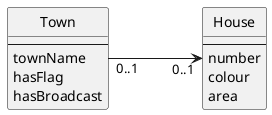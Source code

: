 @startuml MayorDiagram

hide circle


class "Town" as Town {
  --
  townName
  hasFlag
  hasBroadcast
}


class "House" as House{
  --
  number
  colour
  area
}


Town "0..1" -r-> "0..1" House : "                 "


@enduml